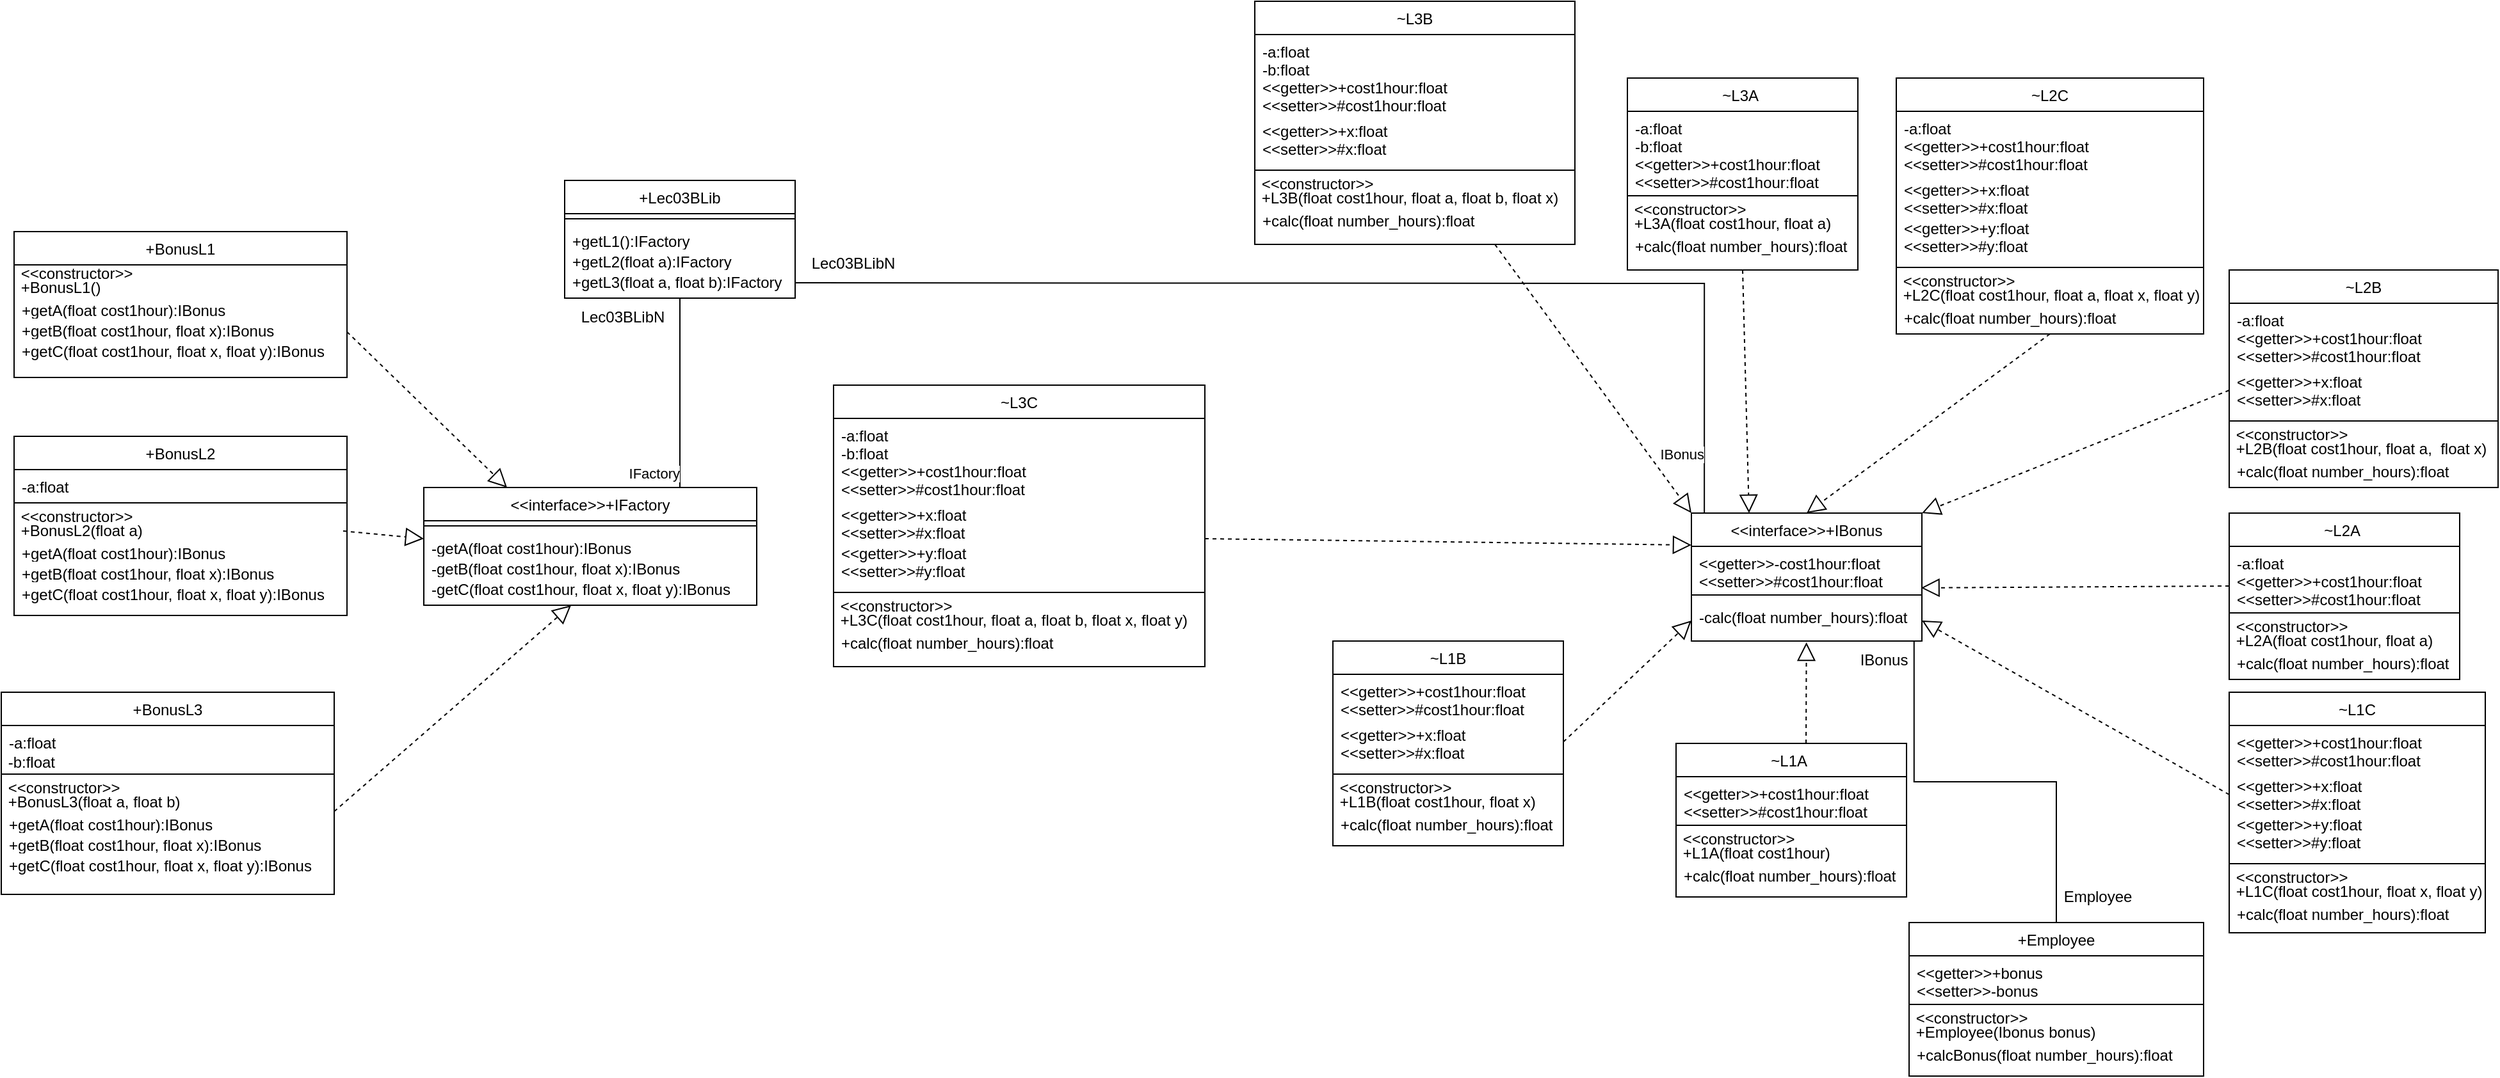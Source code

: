 <mxfile version="20.8.16" type="device"><diagram id="C5RBs43oDa-KdzZeNtuy" name="Page-1"><mxGraphModel dx="2421" dy="2127" grid="1" gridSize="10" guides="1" tooltips="1" connect="1" arrows="1" fold="1" page="1" pageScale="1" pageWidth="827" pageHeight="1169" math="0" shadow="0"><root><mxCell id="WIyWlLk6GJQsqaUBKTNV-0"/><mxCell id="WIyWlLk6GJQsqaUBKTNV-1" parent="WIyWlLk6GJQsqaUBKTNV-0"/><mxCell id="o6YY8NsOVtkTYP_sBomR-0" value="&lt;&lt;interface&gt;&gt;+IFactory" style="swimlane;fontStyle=0;align=center;verticalAlign=top;childLayout=stackLayout;horizontal=1;startSize=26;horizontalStack=0;resizeParent=1;resizeLast=0;collapsible=1;marginBottom=0;rounded=0;shadow=0;strokeWidth=1;" parent="WIyWlLk6GJQsqaUBKTNV-1" vertex="1"><mxGeometry x="-440" y="-160" width="260" height="92" as="geometry"><mxRectangle x="550" y="140" width="160" height="26" as="alternateBounds"/></mxGeometry></mxCell><mxCell id="o6YY8NsOVtkTYP_sBomR-6" value="" style="line;html=1;strokeWidth=1;align=left;verticalAlign=middle;spacingTop=-1;spacingLeft=3;spacingRight=3;rotatable=0;labelPosition=right;points=[];portConstraint=eastwest;" parent="o6YY8NsOVtkTYP_sBomR-0" vertex="1"><mxGeometry y="26" width="260" height="8" as="geometry"/></mxCell><mxCell id="kGDrKuuBqIWtd7E01AdP-13" value="" style="endArrow=block;dashed=1;endFill=0;endSize=12;html=1;rounded=0;entryX=0;entryY=0.375;entryDx=0;entryDy=0;entryPerimeter=0;" parent="o6YY8NsOVtkTYP_sBomR-0" target="o6YY8NsOVtkTYP_sBomR-7" edge="1"><mxGeometry width="160" relative="1" as="geometry"><mxPoint x="-63" y="34" as="sourcePoint"/><mxPoint x="-10" y="42" as="targetPoint"/></mxGeometry></mxCell><mxCell id="o6YY8NsOVtkTYP_sBomR-7" value="-getA(float cost1hour):IBonus" style="text;align=left;verticalAlign=top;spacingLeft=4;spacingRight=4;overflow=hidden;rotatable=0;points=[[0,0.5],[1,0.5]];portConstraint=eastwest;" parent="o6YY8NsOVtkTYP_sBomR-0" vertex="1"><mxGeometry y="34" width="260" height="16" as="geometry"/></mxCell><mxCell id="o6YY8NsOVtkTYP_sBomR-19" value="-getB(float cost1hour, float x):IBonus" style="text;align=left;verticalAlign=top;spacingLeft=4;spacingRight=4;overflow=hidden;rotatable=0;points=[[0,0.5],[1,0.5]];portConstraint=eastwest;" parent="o6YY8NsOVtkTYP_sBomR-0" vertex="1"><mxGeometry y="50" width="260" height="16" as="geometry"/></mxCell><mxCell id="o6YY8NsOVtkTYP_sBomR-20" value="-getC(float cost1hour, float x, float y):IBonus" style="text;align=left;verticalAlign=top;spacingLeft=4;spacingRight=4;overflow=hidden;rotatable=0;points=[[0,0.5],[1,0.5]];portConstraint=eastwest;" parent="o6YY8NsOVtkTYP_sBomR-0" vertex="1"><mxGeometry y="66" width="260" height="26" as="geometry"/></mxCell><mxCell id="o6YY8NsOVtkTYP_sBomR-10" value="&lt;&lt;interface&gt;&gt;+IBonus" style="swimlane;fontStyle=0;align=center;verticalAlign=top;childLayout=stackLayout;horizontal=1;startSize=26;horizontalStack=0;resizeParent=1;resizeLast=0;collapsible=1;marginBottom=0;rounded=0;shadow=0;strokeWidth=1;" parent="WIyWlLk6GJQsqaUBKTNV-1" vertex="1"><mxGeometry x="550" y="-140" width="180" height="100" as="geometry"><mxRectangle x="550" y="140" width="160" height="26" as="alternateBounds"/></mxGeometry></mxCell><mxCell id="o6YY8NsOVtkTYP_sBomR-11" value="&lt;&lt;getter&gt;&gt;-cost1hour:float&#10;&lt;&lt;setter&gt;&gt;#cost1hour:float" style="text;align=left;verticalAlign=top;spacingLeft=4;spacingRight=4;overflow=hidden;rotatable=0;points=[[0,0.5],[1,0.5]];portConstraint=eastwest;" parent="o6YY8NsOVtkTYP_sBomR-10" vertex="1"><mxGeometry y="26" width="180" height="34" as="geometry"/></mxCell><mxCell id="o6YY8NsOVtkTYP_sBomR-16" value="" style="line;html=1;strokeWidth=1;align=left;verticalAlign=middle;spacingTop=-1;spacingLeft=3;spacingRight=3;rotatable=0;labelPosition=right;points=[];portConstraint=eastwest;" parent="o6YY8NsOVtkTYP_sBomR-10" vertex="1"><mxGeometry y="60" width="180" height="8" as="geometry"/></mxCell><mxCell id="o6YY8NsOVtkTYP_sBomR-18" value="-calc(float number_hours):float" style="text;align=left;verticalAlign=top;spacingLeft=4;spacingRight=4;overflow=hidden;rotatable=0;points=[[0,0.5],[1,0.5]];portConstraint=eastwest;" parent="o6YY8NsOVtkTYP_sBomR-10" vertex="1"><mxGeometry y="68" width="180" height="32" as="geometry"/></mxCell><mxCell id="o6YY8NsOVtkTYP_sBomR-21" value="+Lec03BLib" style="swimlane;fontStyle=0;align=center;verticalAlign=top;childLayout=stackLayout;horizontal=1;startSize=26;horizontalStack=0;resizeParent=1;resizeLast=0;collapsible=1;marginBottom=0;rounded=0;shadow=0;strokeWidth=1;" parent="WIyWlLk6GJQsqaUBKTNV-1" vertex="1"><mxGeometry x="-330" y="-400" width="180" height="92" as="geometry"><mxRectangle x="-330" y="-400" width="160" height="26" as="alternateBounds"/></mxGeometry></mxCell><mxCell id="o6YY8NsOVtkTYP_sBomR-25" value="" style="line;html=1;strokeWidth=1;align=left;verticalAlign=middle;spacingTop=-1;spacingLeft=3;spacingRight=3;rotatable=0;labelPosition=right;points=[];portConstraint=eastwest;" parent="o6YY8NsOVtkTYP_sBomR-21" vertex="1"><mxGeometry y="26" width="180" height="8" as="geometry"/></mxCell><mxCell id="o6YY8NsOVtkTYP_sBomR-31" value="+getL1():IFactory" style="text;align=left;verticalAlign=top;spacingLeft=4;spacingRight=4;overflow=hidden;rotatable=0;points=[[0,0.5],[1,0.5]];portConstraint=eastwest;" parent="o6YY8NsOVtkTYP_sBomR-21" vertex="1"><mxGeometry y="34" width="180" height="16" as="geometry"/></mxCell><mxCell id="o6YY8NsOVtkTYP_sBomR-32" value="+getL2(float a):IFactory" style="text;align=left;verticalAlign=top;spacingLeft=4;spacingRight=4;overflow=hidden;rotatable=0;points=[[0,0.5],[1,0.5]];portConstraint=eastwest;" parent="o6YY8NsOVtkTYP_sBomR-21" vertex="1"><mxGeometry y="50" width="180" height="16" as="geometry"/></mxCell><mxCell id="o6YY8NsOVtkTYP_sBomR-33" value="+getL3(float a, float b):IFactory" style="text;align=left;verticalAlign=top;spacingLeft=4;spacingRight=4;overflow=hidden;rotatable=0;points=[[0,0.5],[1,0.5]];portConstraint=eastwest;" parent="o6YY8NsOVtkTYP_sBomR-21" vertex="1"><mxGeometry y="66" width="180" height="26" as="geometry"/></mxCell><mxCell id="o6YY8NsOVtkTYP_sBomR-34" value="+BonusL2" style="swimlane;fontStyle=0;align=center;verticalAlign=top;childLayout=stackLayout;horizontal=1;startSize=26;horizontalStack=0;resizeParent=1;resizeLast=0;collapsible=1;marginBottom=0;rounded=0;shadow=0;strokeWidth=1;" parent="WIyWlLk6GJQsqaUBKTNV-1" vertex="1"><mxGeometry x="-760" y="-200" width="260" height="140" as="geometry"><mxRectangle x="550" y="140" width="160" height="26" as="alternateBounds"/></mxGeometry></mxCell><mxCell id="o6YY8NsOVtkTYP_sBomR-35" value="-a:float" style="text;align=left;verticalAlign=top;spacingLeft=4;spacingRight=4;overflow=hidden;rotatable=0;points=[[0,0.5],[1,0.5]];portConstraint=eastwest;" parent="o6YY8NsOVtkTYP_sBomR-34" vertex="1"><mxGeometry y="26" width="260" height="22" as="geometry"/></mxCell><mxCell id="o6YY8NsOVtkTYP_sBomR-40" value="" style="line;html=1;strokeWidth=1;align=left;verticalAlign=middle;spacingTop=-1;spacingLeft=3;spacingRight=3;rotatable=0;labelPosition=right;points=[];portConstraint=eastwest;" parent="o6YY8NsOVtkTYP_sBomR-34" vertex="1"><mxGeometry y="48" width="260" height="8" as="geometry"/></mxCell><mxCell id="o6YY8NsOVtkTYP_sBomR-44" value="&lt;font style=&quot;font-size: 12px;&quot;&gt;&amp;nbsp;&amp;lt;&amp;lt;constructor&amp;gt;&amp;gt;&lt;/font&gt;" style="text;html=1;strokeColor=none;fillColor=none;align=left;verticalAlign=middle;whiteSpace=wrap;rounded=0;fontSize=14;" parent="o6YY8NsOVtkTYP_sBomR-34" vertex="1"><mxGeometry y="56" width="260" height="12" as="geometry"/></mxCell><mxCell id="o6YY8NsOVtkTYP_sBomR-45" value="&lt;font style=&quot;font-size: 12px;&quot;&gt;&amp;nbsp;+BonusL2(float a)&lt;/font&gt;" style="text;html=1;strokeColor=none;fillColor=none;align=left;verticalAlign=middle;whiteSpace=wrap;rounded=0;fontSize=14;" parent="o6YY8NsOVtkTYP_sBomR-34" vertex="1"><mxGeometry y="68" width="260" height="10" as="geometry"/></mxCell><mxCell id="o6YY8NsOVtkTYP_sBomR-47" value="+getA(float cost1hour):IBonus" style="text;align=left;verticalAlign=top;spacingLeft=4;spacingRight=4;overflow=hidden;rotatable=0;points=[[0,0.5],[1,0.5]];portConstraint=eastwest;" parent="o6YY8NsOVtkTYP_sBomR-34" vertex="1"><mxGeometry y="78" width="260" height="16" as="geometry"/></mxCell><mxCell id="o6YY8NsOVtkTYP_sBomR-48" value="+getB(float cost1hour, float x):IBonus" style="text;align=left;verticalAlign=top;spacingLeft=4;spacingRight=4;overflow=hidden;rotatable=0;points=[[0,0.5],[1,0.5]];portConstraint=eastwest;" parent="o6YY8NsOVtkTYP_sBomR-34" vertex="1"><mxGeometry y="94" width="260" height="16" as="geometry"/></mxCell><mxCell id="o6YY8NsOVtkTYP_sBomR-49" value="+getC(float cost1hour, float x, float y):IBonus" style="text;align=left;verticalAlign=top;spacingLeft=4;spacingRight=4;overflow=hidden;rotatable=0;points=[[0,0.5],[1,0.5]];portConstraint=eastwest;" parent="o6YY8NsOVtkTYP_sBomR-34" vertex="1"><mxGeometry y="110" width="260" height="26" as="geometry"/></mxCell><mxCell id="o6YY8NsOVtkTYP_sBomR-50" value="+BonusL1" style="swimlane;fontStyle=0;align=center;verticalAlign=top;childLayout=stackLayout;horizontal=1;startSize=26;horizontalStack=0;resizeParent=1;resizeLast=0;collapsible=1;marginBottom=0;rounded=0;shadow=0;strokeWidth=1;" parent="WIyWlLk6GJQsqaUBKTNV-1" vertex="1"><mxGeometry x="-760" y="-360" width="260" height="114" as="geometry"><mxRectangle x="550" y="140" width="160" height="26" as="alternateBounds"/></mxGeometry></mxCell><mxCell id="o6YY8NsOVtkTYP_sBomR-52" value="&lt;font style=&quot;font-size: 12px;&quot;&gt;&amp;nbsp;&amp;lt;&amp;lt;constructor&amp;gt;&amp;gt;&lt;/font&gt;" style="text;html=1;strokeColor=none;fillColor=none;align=left;verticalAlign=middle;whiteSpace=wrap;rounded=0;fontSize=14;" parent="o6YY8NsOVtkTYP_sBomR-50" vertex="1"><mxGeometry y="26" width="260" height="12" as="geometry"/></mxCell><mxCell id="o6YY8NsOVtkTYP_sBomR-53" value="&lt;font style=&quot;font-size: 12px;&quot;&gt;&amp;nbsp;+BonusL1()&lt;/font&gt;" style="text;html=1;strokeColor=none;fillColor=none;align=left;verticalAlign=middle;whiteSpace=wrap;rounded=0;fontSize=14;" parent="o6YY8NsOVtkTYP_sBomR-50" vertex="1"><mxGeometry y="38" width="260" height="10" as="geometry"/></mxCell><mxCell id="o6YY8NsOVtkTYP_sBomR-55" value="+getA(float cost1hour):IBonus" style="text;align=left;verticalAlign=top;spacingLeft=4;spacingRight=4;overflow=hidden;rotatable=0;points=[[0,0.5],[1,0.5]];portConstraint=eastwest;" parent="o6YY8NsOVtkTYP_sBomR-50" vertex="1"><mxGeometry y="48" width="260" height="16" as="geometry"/></mxCell><mxCell id="o6YY8NsOVtkTYP_sBomR-56" value="+getB(float cost1hour, float x):IBonus" style="text;align=left;verticalAlign=top;spacingLeft=4;spacingRight=4;overflow=hidden;rotatable=0;points=[[0,0.5],[1,0.5]];portConstraint=eastwest;" parent="o6YY8NsOVtkTYP_sBomR-50" vertex="1"><mxGeometry y="64" width="260" height="16" as="geometry"/></mxCell><mxCell id="o6YY8NsOVtkTYP_sBomR-57" value="+getC(float cost1hour, float x, float y):IBonus" style="text;align=left;verticalAlign=top;spacingLeft=4;spacingRight=4;overflow=hidden;rotatable=0;points=[[0,0.5],[1,0.5]];portConstraint=eastwest;" parent="o6YY8NsOVtkTYP_sBomR-50" vertex="1"><mxGeometry y="80" width="260" height="26" as="geometry"/></mxCell><mxCell id="o6YY8NsOVtkTYP_sBomR-58" value="+BonusL3" style="swimlane;fontStyle=0;align=center;verticalAlign=top;childLayout=stackLayout;horizontal=1;startSize=26;horizontalStack=0;resizeParent=1;resizeLast=0;collapsible=1;marginBottom=0;rounded=0;shadow=0;strokeWidth=1;" parent="WIyWlLk6GJQsqaUBKTNV-1" vertex="1"><mxGeometry x="-770" width="260" height="158" as="geometry"><mxRectangle x="550" y="140" width="160" height="26" as="alternateBounds"/></mxGeometry></mxCell><mxCell id="o6YY8NsOVtkTYP_sBomR-59" value="-a:float" style="text;align=left;verticalAlign=top;spacingLeft=4;spacingRight=4;overflow=hidden;rotatable=0;points=[[0,0.5],[1,0.5]];portConstraint=eastwest;" parent="o6YY8NsOVtkTYP_sBomR-58" vertex="1"><mxGeometry y="26" width="260" height="22" as="geometry"/></mxCell><mxCell id="o6YY8NsOVtkTYP_sBomR-67" value="&lt;div style=&quot;text-align: justify;&quot;&gt;&lt;span style=&quot;font-size: 12px; background-color: initial;&quot;&gt;&amp;nbsp;-b:float&lt;/span&gt;&lt;/div&gt;" style="text;html=1;strokeColor=none;fillColor=none;align=left;verticalAlign=middle;whiteSpace=wrap;rounded=0;fontSize=14;" parent="o6YY8NsOVtkTYP_sBomR-58" vertex="1"><mxGeometry y="48" width="260" height="12" as="geometry"/></mxCell><mxCell id="o6YY8NsOVtkTYP_sBomR-62" value="" style="line;html=1;strokeWidth=1;align=left;verticalAlign=middle;spacingTop=-1;spacingLeft=3;spacingRight=3;rotatable=0;labelPosition=right;points=[];portConstraint=eastwest;" parent="o6YY8NsOVtkTYP_sBomR-58" vertex="1"><mxGeometry y="60" width="260" height="8" as="geometry"/></mxCell><mxCell id="o6YY8NsOVtkTYP_sBomR-60" value="&lt;font style=&quot;font-size: 12px;&quot;&gt;&amp;nbsp;&amp;lt;&amp;lt;constructor&amp;gt;&amp;gt;&lt;/font&gt;" style="text;html=1;strokeColor=none;fillColor=none;align=left;verticalAlign=middle;whiteSpace=wrap;rounded=0;fontSize=14;" parent="o6YY8NsOVtkTYP_sBomR-58" vertex="1"><mxGeometry y="68" width="260" height="12" as="geometry"/></mxCell><mxCell id="o6YY8NsOVtkTYP_sBomR-61" value="&lt;font style=&quot;font-size: 12px;&quot;&gt;&amp;nbsp;+BonusL3(float a, float b)&lt;/font&gt;" style="text;html=1;strokeColor=none;fillColor=none;align=left;verticalAlign=middle;whiteSpace=wrap;rounded=0;fontSize=14;" parent="o6YY8NsOVtkTYP_sBomR-58" vertex="1"><mxGeometry y="80" width="260" height="10" as="geometry"/></mxCell><mxCell id="o6YY8NsOVtkTYP_sBomR-63" value="+getA(float cost1hour):IBonus" style="text;align=left;verticalAlign=top;spacingLeft=4;spacingRight=4;overflow=hidden;rotatable=0;points=[[0,0.5],[1,0.5]];portConstraint=eastwest;" parent="o6YY8NsOVtkTYP_sBomR-58" vertex="1"><mxGeometry y="90" width="260" height="16" as="geometry"/></mxCell><mxCell id="o6YY8NsOVtkTYP_sBomR-64" value="+getB(float cost1hour, float x):IBonus" style="text;align=left;verticalAlign=top;spacingLeft=4;spacingRight=4;overflow=hidden;rotatable=0;points=[[0,0.5],[1,0.5]];portConstraint=eastwest;" parent="o6YY8NsOVtkTYP_sBomR-58" vertex="1"><mxGeometry y="106" width="260" height="16" as="geometry"/></mxCell><mxCell id="o6YY8NsOVtkTYP_sBomR-65" value="+getC(float cost1hour, float x, float y):IBonus" style="text;align=left;verticalAlign=top;spacingLeft=4;spacingRight=4;overflow=hidden;rotatable=0;points=[[0,0.5],[1,0.5]];portConstraint=eastwest;" parent="o6YY8NsOVtkTYP_sBomR-58" vertex="1"><mxGeometry y="122" width="260" height="26" as="geometry"/></mxCell><mxCell id="o6YY8NsOVtkTYP_sBomR-69" value="~L1A " style="swimlane;fontStyle=0;align=center;verticalAlign=top;childLayout=stackLayout;horizontal=1;startSize=26;horizontalStack=0;resizeParent=1;resizeLast=0;collapsible=1;marginBottom=0;rounded=0;shadow=0;strokeWidth=1;" parent="WIyWlLk6GJQsqaUBKTNV-1" vertex="1"><mxGeometry x="538" y="40" width="180" height="120" as="geometry"><mxRectangle x="550" y="140" width="160" height="26" as="alternateBounds"/></mxGeometry></mxCell><mxCell id="o6YY8NsOVtkTYP_sBomR-78" value="&lt;&lt;getter&gt;&gt;+cost1hour:float&#10;&lt;&lt;setter&gt;&gt;#cost1hour:float" style="text;align=left;verticalAlign=top;spacingLeft=4;spacingRight=4;overflow=hidden;rotatable=0;points=[[0,0.5],[1,0.5]];portConstraint=eastwest;" parent="o6YY8NsOVtkTYP_sBomR-69" vertex="1"><mxGeometry y="26" width="180" height="34" as="geometry"/></mxCell><mxCell id="o6YY8NsOVtkTYP_sBomR-74" value="" style="line;html=1;strokeWidth=1;align=left;verticalAlign=middle;spacingTop=-1;spacingLeft=3;spacingRight=3;rotatable=0;labelPosition=right;points=[];portConstraint=eastwest;" parent="o6YY8NsOVtkTYP_sBomR-69" vertex="1"><mxGeometry y="60" width="180" height="8" as="geometry"/></mxCell><mxCell id="o6YY8NsOVtkTYP_sBomR-72" value="&lt;font style=&quot;font-size: 12px;&quot;&gt;&amp;nbsp;&amp;lt;&amp;lt;constructor&amp;gt;&amp;gt;&lt;/font&gt;" style="text;html=1;strokeColor=none;fillColor=none;align=left;verticalAlign=middle;whiteSpace=wrap;rounded=0;fontSize=14;" parent="o6YY8NsOVtkTYP_sBomR-69" vertex="1"><mxGeometry y="68" width="180" height="12" as="geometry"/></mxCell><mxCell id="o6YY8NsOVtkTYP_sBomR-73" value="&lt;font style=&quot;font-size: 12px;&quot;&gt;&amp;nbsp;+L1A(float cost1hour)&lt;/font&gt;" style="text;html=1;strokeColor=none;fillColor=none;align=left;verticalAlign=middle;whiteSpace=wrap;rounded=0;fontSize=14;" parent="o6YY8NsOVtkTYP_sBomR-69" vertex="1"><mxGeometry y="80" width="180" height="10" as="geometry"/></mxCell><mxCell id="o6YY8NsOVtkTYP_sBomR-79" value="+calc(float number_hours):float" style="text;align=left;verticalAlign=top;spacingLeft=4;spacingRight=4;overflow=hidden;rotatable=0;points=[[0,0.5],[1,0.5]];portConstraint=eastwest;" parent="o6YY8NsOVtkTYP_sBomR-69" vertex="1"><mxGeometry y="90" width="180" height="18" as="geometry"/></mxCell><mxCell id="o6YY8NsOVtkTYP_sBomR-80" value="~L1B" style="swimlane;fontStyle=0;align=center;verticalAlign=top;childLayout=stackLayout;horizontal=1;startSize=26;horizontalStack=0;resizeParent=1;resizeLast=0;collapsible=1;marginBottom=0;rounded=0;shadow=0;strokeWidth=1;" parent="WIyWlLk6GJQsqaUBKTNV-1" vertex="1"><mxGeometry x="270" y="-40" width="180" height="160" as="geometry"><mxRectangle x="550" y="140" width="160" height="26" as="alternateBounds"/></mxGeometry></mxCell><mxCell id="o6YY8NsOVtkTYP_sBomR-81" value="&lt;&lt;getter&gt;&gt;+cost1hour:float&#10;&lt;&lt;setter&gt;&gt;#cost1hour:float" style="text;align=left;verticalAlign=top;spacingLeft=4;spacingRight=4;overflow=hidden;rotatable=0;points=[[0,0.5],[1,0.5]];portConstraint=eastwest;" parent="o6YY8NsOVtkTYP_sBomR-80" vertex="1"><mxGeometry y="26" width="180" height="34" as="geometry"/></mxCell><mxCell id="o6YY8NsOVtkTYP_sBomR-86" value="&lt;&lt;getter&gt;&gt;+x:float&#10;&lt;&lt;setter&gt;&gt;#x:float" style="text;align=left;verticalAlign=top;spacingLeft=4;spacingRight=4;overflow=hidden;rotatable=0;points=[[0,0.5],[1,0.5]];portConstraint=eastwest;" parent="o6YY8NsOVtkTYP_sBomR-80" vertex="1"><mxGeometry y="60" width="180" height="40" as="geometry"/></mxCell><mxCell id="o6YY8NsOVtkTYP_sBomR-84" value="" style="line;html=1;strokeWidth=1;align=left;verticalAlign=middle;spacingTop=-1;spacingLeft=3;spacingRight=3;rotatable=0;labelPosition=right;points=[];portConstraint=eastwest;" parent="o6YY8NsOVtkTYP_sBomR-80" vertex="1"><mxGeometry y="100" width="180" height="8" as="geometry"/></mxCell><mxCell id="o6YY8NsOVtkTYP_sBomR-82" value="&lt;font style=&quot;font-size: 12px;&quot;&gt;&amp;nbsp;&amp;lt;&amp;lt;constructor&amp;gt;&amp;gt;&lt;/font&gt;" style="text;html=1;strokeColor=none;fillColor=none;align=left;verticalAlign=middle;whiteSpace=wrap;rounded=0;fontSize=14;" parent="o6YY8NsOVtkTYP_sBomR-80" vertex="1"><mxGeometry y="108" width="180" height="12" as="geometry"/></mxCell><mxCell id="o6YY8NsOVtkTYP_sBomR-83" value="&lt;font style=&quot;font-size: 12px;&quot;&gt;&amp;nbsp;+L1B(float cost1hour, float x)&lt;/font&gt;" style="text;html=1;strokeColor=none;fillColor=none;align=left;verticalAlign=middle;whiteSpace=wrap;rounded=0;fontSize=14;" parent="o6YY8NsOVtkTYP_sBomR-80" vertex="1"><mxGeometry y="120" width="180" height="10" as="geometry"/></mxCell><mxCell id="o6YY8NsOVtkTYP_sBomR-85" value="+calc(float number_hours):float" style="text;align=left;verticalAlign=top;spacingLeft=4;spacingRight=4;overflow=hidden;rotatable=0;points=[[0,0.5],[1,0.5]];portConstraint=eastwest;" parent="o6YY8NsOVtkTYP_sBomR-80" vertex="1"><mxGeometry y="130" width="180" height="18" as="geometry"/></mxCell><mxCell id="o6YY8NsOVtkTYP_sBomR-87" value="~L1C" style="swimlane;fontStyle=0;align=center;verticalAlign=top;childLayout=stackLayout;horizontal=1;startSize=26;horizontalStack=0;resizeParent=1;resizeLast=0;collapsible=1;marginBottom=0;rounded=0;shadow=0;strokeWidth=1;" parent="WIyWlLk6GJQsqaUBKTNV-1" vertex="1"><mxGeometry x="970" width="200" height="188" as="geometry"><mxRectangle x="550" y="140" width="160" height="26" as="alternateBounds"/></mxGeometry></mxCell><mxCell id="o6YY8NsOVtkTYP_sBomR-88" value="&lt;&lt;getter&gt;&gt;+cost1hour:float&#10;&lt;&lt;setter&gt;&gt;#cost1hour:float" style="text;align=left;verticalAlign=top;spacingLeft=4;spacingRight=4;overflow=hidden;rotatable=0;points=[[0,0.5],[1,0.5]];portConstraint=eastwest;" parent="o6YY8NsOVtkTYP_sBomR-87" vertex="1"><mxGeometry y="26" width="200" height="34" as="geometry"/></mxCell><mxCell id="o6YY8NsOVtkTYP_sBomR-89" value="&lt;&lt;getter&gt;&gt;+x:float&#10;&lt;&lt;setter&gt;&gt;#x:float" style="text;align=left;verticalAlign=top;spacingLeft=4;spacingRight=4;overflow=hidden;rotatable=0;points=[[0,0.5],[1,0.5]];portConstraint=eastwest;" parent="o6YY8NsOVtkTYP_sBomR-87" vertex="1"><mxGeometry y="60" width="200" height="30" as="geometry"/></mxCell><mxCell id="o6YY8NsOVtkTYP_sBomR-94" value="&lt;&lt;getter&gt;&gt;+y:float&#10;&lt;&lt;setter&gt;&gt;#y:float" style="text;align=left;verticalAlign=top;spacingLeft=4;spacingRight=4;overflow=hidden;rotatable=0;points=[[0,0.5],[1,0.5]];portConstraint=eastwest;" parent="o6YY8NsOVtkTYP_sBomR-87" vertex="1"><mxGeometry y="90" width="200" height="40" as="geometry"/></mxCell><mxCell id="o6YY8NsOVtkTYP_sBomR-92" value="" style="line;html=1;strokeWidth=1;align=left;verticalAlign=middle;spacingTop=-1;spacingLeft=3;spacingRight=3;rotatable=0;labelPosition=right;points=[];portConstraint=eastwest;" parent="o6YY8NsOVtkTYP_sBomR-87" vertex="1"><mxGeometry y="130" width="200" height="8" as="geometry"/></mxCell><mxCell id="o6YY8NsOVtkTYP_sBomR-90" value="&lt;font style=&quot;font-size: 12px;&quot;&gt;&amp;nbsp;&amp;lt;&amp;lt;constructor&amp;gt;&amp;gt;&lt;/font&gt;" style="text;html=1;strokeColor=none;fillColor=none;align=left;verticalAlign=middle;whiteSpace=wrap;rounded=0;fontSize=14;" parent="o6YY8NsOVtkTYP_sBomR-87" vertex="1"><mxGeometry y="138" width="200" height="12" as="geometry"/></mxCell><mxCell id="o6YY8NsOVtkTYP_sBomR-91" value="&lt;font style=&quot;font-size: 12px;&quot;&gt;&amp;nbsp;+L1C(float cost1hour, float x, float y)&lt;/font&gt;" style="text;html=1;strokeColor=none;fillColor=none;align=left;verticalAlign=middle;whiteSpace=wrap;rounded=0;fontSize=14;" parent="o6YY8NsOVtkTYP_sBomR-87" vertex="1"><mxGeometry y="150" width="200" height="10" as="geometry"/></mxCell><mxCell id="o6YY8NsOVtkTYP_sBomR-93" value="+calc(float number_hours):float" style="text;align=left;verticalAlign=top;spacingLeft=4;spacingRight=4;overflow=hidden;rotatable=0;points=[[0,0.5],[1,0.5]];portConstraint=eastwest;" parent="o6YY8NsOVtkTYP_sBomR-87" vertex="1"><mxGeometry y="160" width="200" height="18" as="geometry"/></mxCell><mxCell id="ulmMXYebrO_1BqzTn7Qr-0" value="~L2A " style="swimlane;fontStyle=0;align=center;verticalAlign=top;childLayout=stackLayout;horizontal=1;startSize=26;horizontalStack=0;resizeParent=1;resizeLast=0;collapsible=1;marginBottom=0;rounded=0;shadow=0;strokeWidth=1;" parent="WIyWlLk6GJQsqaUBKTNV-1" vertex="1"><mxGeometry x="970" y="-140" width="180" height="130" as="geometry"><mxRectangle x="550" y="140" width="160" height="26" as="alternateBounds"/></mxGeometry></mxCell><mxCell id="ulmMXYebrO_1BqzTn7Qr-6" value="-a:float" style="text;align=left;verticalAlign=top;spacingLeft=4;spacingRight=4;overflow=hidden;rotatable=0;points=[[0,0.5],[1,0.5]];portConstraint=eastwest;" parent="ulmMXYebrO_1BqzTn7Qr-0" vertex="1"><mxGeometry y="26" width="180" height="14" as="geometry"/></mxCell><mxCell id="ulmMXYebrO_1BqzTn7Qr-1" value="&lt;&lt;getter&gt;&gt;+cost1hour:float&#10;&lt;&lt;setter&gt;&gt;#cost1hour:float" style="text;align=left;verticalAlign=top;spacingLeft=4;spacingRight=4;overflow=hidden;rotatable=0;points=[[0,0.5],[1,0.5]];portConstraint=eastwest;" parent="ulmMXYebrO_1BqzTn7Qr-0" vertex="1"><mxGeometry y="40" width="180" height="34" as="geometry"/></mxCell><mxCell id="ulmMXYebrO_1BqzTn7Qr-4" value="" style="line;html=1;strokeWidth=1;align=left;verticalAlign=middle;spacingTop=-1;spacingLeft=3;spacingRight=3;rotatable=0;labelPosition=right;points=[];portConstraint=eastwest;" parent="ulmMXYebrO_1BqzTn7Qr-0" vertex="1"><mxGeometry y="74" width="180" height="8" as="geometry"/></mxCell><mxCell id="ulmMXYebrO_1BqzTn7Qr-2" value="&lt;font style=&quot;font-size: 12px;&quot;&gt;&amp;nbsp;&amp;lt;&amp;lt;constructor&amp;gt;&amp;gt;&lt;/font&gt;" style="text;html=1;strokeColor=none;fillColor=none;align=left;verticalAlign=middle;whiteSpace=wrap;rounded=0;fontSize=14;" parent="ulmMXYebrO_1BqzTn7Qr-0" vertex="1"><mxGeometry y="82" width="180" height="12" as="geometry"/></mxCell><mxCell id="ulmMXYebrO_1BqzTn7Qr-3" value="&lt;font style=&quot;font-size: 12px;&quot;&gt;&amp;nbsp;+L2A(float cost1hour, float a)&lt;/font&gt;" style="text;html=1;strokeColor=none;fillColor=none;align=left;verticalAlign=middle;whiteSpace=wrap;rounded=0;fontSize=14;" parent="ulmMXYebrO_1BqzTn7Qr-0" vertex="1"><mxGeometry y="94" width="180" height="10" as="geometry"/></mxCell><mxCell id="ulmMXYebrO_1BqzTn7Qr-5" value="+calc(float number_hours):float" style="text;align=left;verticalAlign=top;spacingLeft=4;spacingRight=4;overflow=hidden;rotatable=0;points=[[0,0.5],[1,0.5]];portConstraint=eastwest;" parent="ulmMXYebrO_1BqzTn7Qr-0" vertex="1"><mxGeometry y="104" width="180" height="18" as="geometry"/></mxCell><mxCell id="ulmMXYebrO_1BqzTn7Qr-15" value="~L2B" style="swimlane;fontStyle=0;align=center;verticalAlign=top;childLayout=stackLayout;horizontal=1;startSize=26;horizontalStack=0;resizeParent=1;resizeLast=0;collapsible=1;marginBottom=0;rounded=0;shadow=0;strokeWidth=1;" parent="WIyWlLk6GJQsqaUBKTNV-1" vertex="1"><mxGeometry x="970" y="-330" width="210" height="170" as="geometry"><mxRectangle x="550" y="140" width="160" height="26" as="alternateBounds"/></mxGeometry></mxCell><mxCell id="ulmMXYebrO_1BqzTn7Qr-22" value="-a:float" style="text;align=left;verticalAlign=top;spacingLeft=4;spacingRight=4;overflow=hidden;rotatable=0;points=[[0,0.5],[1,0.5]];portConstraint=eastwest;" parent="ulmMXYebrO_1BqzTn7Qr-15" vertex="1"><mxGeometry y="26" width="210" height="14" as="geometry"/></mxCell><mxCell id="ulmMXYebrO_1BqzTn7Qr-16" value="&lt;&lt;getter&gt;&gt;+cost1hour:float&#10;&lt;&lt;setter&gt;&gt;#cost1hour:float" style="text;align=left;verticalAlign=top;spacingLeft=4;spacingRight=4;overflow=hidden;rotatable=0;points=[[0,0.5],[1,0.5]];portConstraint=eastwest;" parent="ulmMXYebrO_1BqzTn7Qr-15" vertex="1"><mxGeometry y="40" width="210" height="34" as="geometry"/></mxCell><mxCell id="ulmMXYebrO_1BqzTn7Qr-17" value="&lt;&lt;getter&gt;&gt;+x:float&#10;&lt;&lt;setter&gt;&gt;#x:float" style="text;align=left;verticalAlign=top;spacingLeft=4;spacingRight=4;overflow=hidden;rotatable=0;points=[[0,0.5],[1,0.5]];portConstraint=eastwest;" parent="ulmMXYebrO_1BqzTn7Qr-15" vertex="1"><mxGeometry y="74" width="210" height="40" as="geometry"/></mxCell><mxCell id="ulmMXYebrO_1BqzTn7Qr-20" value="" style="line;html=1;strokeWidth=1;align=left;verticalAlign=middle;spacingTop=-1;spacingLeft=3;spacingRight=3;rotatable=0;labelPosition=right;points=[];portConstraint=eastwest;" parent="ulmMXYebrO_1BqzTn7Qr-15" vertex="1"><mxGeometry y="114" width="210" height="8" as="geometry"/></mxCell><mxCell id="ulmMXYebrO_1BqzTn7Qr-18" value="&lt;font style=&quot;font-size: 12px;&quot;&gt;&amp;nbsp;&amp;lt;&amp;lt;constructor&amp;gt;&amp;gt;&lt;/font&gt;" style="text;html=1;strokeColor=none;fillColor=none;align=left;verticalAlign=middle;whiteSpace=wrap;rounded=0;fontSize=14;" parent="ulmMXYebrO_1BqzTn7Qr-15" vertex="1"><mxGeometry y="122" width="210" height="12" as="geometry"/></mxCell><mxCell id="ulmMXYebrO_1BqzTn7Qr-19" value="&lt;font style=&quot;font-size: 12px;&quot;&gt;&amp;nbsp;+L2B(float cost1hour, float a,&amp;nbsp; float x)&lt;/font&gt;" style="text;html=1;strokeColor=none;fillColor=none;align=left;verticalAlign=middle;whiteSpace=wrap;rounded=0;fontSize=14;" parent="ulmMXYebrO_1BqzTn7Qr-15" vertex="1"><mxGeometry y="134" width="210" height="10" as="geometry"/></mxCell><mxCell id="ulmMXYebrO_1BqzTn7Qr-21" value="+calc(float number_hours):float" style="text;align=left;verticalAlign=top;spacingLeft=4;spacingRight=4;overflow=hidden;rotatable=0;points=[[0,0.5],[1,0.5]];portConstraint=eastwest;" parent="ulmMXYebrO_1BqzTn7Qr-15" vertex="1"><mxGeometry y="144" width="210" height="18" as="geometry"/></mxCell><mxCell id="ulmMXYebrO_1BqzTn7Qr-23" value="~L2C" style="swimlane;fontStyle=0;align=center;verticalAlign=top;childLayout=stackLayout;horizontal=1;startSize=26;horizontalStack=0;resizeParent=1;resizeLast=0;collapsible=1;marginBottom=0;rounded=0;shadow=0;strokeWidth=1;" parent="WIyWlLk6GJQsqaUBKTNV-1" vertex="1"><mxGeometry x="710" y="-480" width="240" height="200" as="geometry"><mxRectangle x="550" y="140" width="160" height="26" as="alternateBounds"/></mxGeometry></mxCell><mxCell id="ulmMXYebrO_1BqzTn7Qr-31" value="-a:float" style="text;align=left;verticalAlign=top;spacingLeft=4;spacingRight=4;overflow=hidden;rotatable=0;points=[[0,0.5],[1,0.5]];portConstraint=eastwest;" parent="ulmMXYebrO_1BqzTn7Qr-23" vertex="1"><mxGeometry y="26" width="240" height="14" as="geometry"/></mxCell><mxCell id="ulmMXYebrO_1BqzTn7Qr-24" value="&lt;&lt;getter&gt;&gt;+cost1hour:float&#10;&lt;&lt;setter&gt;&gt;#cost1hour:float" style="text;align=left;verticalAlign=top;spacingLeft=4;spacingRight=4;overflow=hidden;rotatable=0;points=[[0,0.5],[1,0.5]];portConstraint=eastwest;" parent="ulmMXYebrO_1BqzTn7Qr-23" vertex="1"><mxGeometry y="40" width="240" height="34" as="geometry"/></mxCell><mxCell id="ulmMXYebrO_1BqzTn7Qr-25" value="&lt;&lt;getter&gt;&gt;+x:float&#10;&lt;&lt;setter&gt;&gt;#x:float" style="text;align=left;verticalAlign=top;spacingLeft=4;spacingRight=4;overflow=hidden;rotatable=0;points=[[0,0.5],[1,0.5]];portConstraint=eastwest;" parent="ulmMXYebrO_1BqzTn7Qr-23" vertex="1"><mxGeometry y="74" width="240" height="30" as="geometry"/></mxCell><mxCell id="ulmMXYebrO_1BqzTn7Qr-26" value="&lt;&lt;getter&gt;&gt;+y:float&#10;&lt;&lt;setter&gt;&gt;#y:float" style="text;align=left;verticalAlign=top;spacingLeft=4;spacingRight=4;overflow=hidden;rotatable=0;points=[[0,0.5],[1,0.5]];portConstraint=eastwest;" parent="ulmMXYebrO_1BqzTn7Qr-23" vertex="1"><mxGeometry y="104" width="240" height="40" as="geometry"/></mxCell><mxCell id="ulmMXYebrO_1BqzTn7Qr-29" value="" style="line;html=1;strokeWidth=1;align=left;verticalAlign=middle;spacingTop=-1;spacingLeft=3;spacingRight=3;rotatable=0;labelPosition=right;points=[];portConstraint=eastwest;" parent="ulmMXYebrO_1BqzTn7Qr-23" vertex="1"><mxGeometry y="144" width="240" height="8" as="geometry"/></mxCell><mxCell id="ulmMXYebrO_1BqzTn7Qr-27" value="&lt;font style=&quot;font-size: 12px;&quot;&gt;&amp;nbsp;&amp;lt;&amp;lt;constructor&amp;gt;&amp;gt;&lt;/font&gt;" style="text;html=1;strokeColor=none;fillColor=none;align=left;verticalAlign=middle;whiteSpace=wrap;rounded=0;fontSize=14;" parent="ulmMXYebrO_1BqzTn7Qr-23" vertex="1"><mxGeometry y="152" width="240" height="12" as="geometry"/></mxCell><mxCell id="ulmMXYebrO_1BqzTn7Qr-28" value="&lt;font style=&quot;font-size: 12px;&quot;&gt;&amp;nbsp;+L2C(float cost1hour, float a, float x, float y)&lt;/font&gt;" style="text;html=1;strokeColor=none;fillColor=none;align=left;verticalAlign=middle;whiteSpace=wrap;rounded=0;fontSize=14;" parent="ulmMXYebrO_1BqzTn7Qr-23" vertex="1"><mxGeometry y="164" width="240" height="10" as="geometry"/></mxCell><mxCell id="ulmMXYebrO_1BqzTn7Qr-30" value="+calc(float number_hours):float" style="text;align=left;verticalAlign=top;spacingLeft=4;spacingRight=4;overflow=hidden;rotatable=0;points=[[0,0.5],[1,0.5]];portConstraint=eastwest;" parent="ulmMXYebrO_1BqzTn7Qr-23" vertex="1"><mxGeometry y="174" width="240" height="18" as="geometry"/></mxCell><mxCell id="ulmMXYebrO_1BqzTn7Qr-33" value="~L3A " style="swimlane;fontStyle=0;align=center;verticalAlign=top;childLayout=stackLayout;horizontal=1;startSize=26;horizontalStack=0;resizeParent=1;resizeLast=0;collapsible=1;marginBottom=0;rounded=0;shadow=0;strokeWidth=1;" parent="WIyWlLk6GJQsqaUBKTNV-1" vertex="1"><mxGeometry x="500" y="-480" width="180" height="150" as="geometry"><mxRectangle x="550" y="140" width="160" height="26" as="alternateBounds"/></mxGeometry></mxCell><mxCell id="ulmMXYebrO_1BqzTn7Qr-40" value="-a:float" style="text;align=left;verticalAlign=top;spacingLeft=4;spacingRight=4;overflow=hidden;rotatable=0;points=[[0,0.5],[1,0.5]];portConstraint=eastwest;" parent="ulmMXYebrO_1BqzTn7Qr-33" vertex="1"><mxGeometry y="26" width="180" height="14" as="geometry"/></mxCell><mxCell id="ulmMXYebrO_1BqzTn7Qr-34" value="-b:float" style="text;align=left;verticalAlign=top;spacingLeft=4;spacingRight=4;overflow=hidden;rotatable=0;points=[[0,0.5],[1,0.5]];portConstraint=eastwest;" parent="ulmMXYebrO_1BqzTn7Qr-33" vertex="1"><mxGeometry y="40" width="180" height="14" as="geometry"/></mxCell><mxCell id="ulmMXYebrO_1BqzTn7Qr-35" value="&lt;&lt;getter&gt;&gt;+cost1hour:float&#10;&lt;&lt;setter&gt;&gt;#cost1hour:float" style="text;align=left;verticalAlign=top;spacingLeft=4;spacingRight=4;overflow=hidden;rotatable=0;points=[[0,0.5],[1,0.5]];portConstraint=eastwest;" parent="ulmMXYebrO_1BqzTn7Qr-33" vertex="1"><mxGeometry y="54" width="180" height="34" as="geometry"/></mxCell><mxCell id="ulmMXYebrO_1BqzTn7Qr-38" value="" style="line;html=1;strokeWidth=1;align=left;verticalAlign=middle;spacingTop=-1;spacingLeft=3;spacingRight=3;rotatable=0;labelPosition=right;points=[];portConstraint=eastwest;" parent="ulmMXYebrO_1BqzTn7Qr-33" vertex="1"><mxGeometry y="88" width="180" height="8" as="geometry"/></mxCell><mxCell id="ulmMXYebrO_1BqzTn7Qr-36" value="&lt;font style=&quot;font-size: 12px;&quot;&gt;&amp;nbsp;&amp;lt;&amp;lt;constructor&amp;gt;&amp;gt;&lt;/font&gt;" style="text;html=1;strokeColor=none;fillColor=none;align=left;verticalAlign=middle;whiteSpace=wrap;rounded=0;fontSize=14;" parent="ulmMXYebrO_1BqzTn7Qr-33" vertex="1"><mxGeometry y="96" width="180" height="12" as="geometry"/></mxCell><mxCell id="ulmMXYebrO_1BqzTn7Qr-37" value="&lt;font style=&quot;font-size: 12px;&quot;&gt;&amp;nbsp;+L3A(float cost1hour, float a)&lt;/font&gt;" style="text;html=1;strokeColor=none;fillColor=none;align=left;verticalAlign=middle;whiteSpace=wrap;rounded=0;fontSize=14;" parent="ulmMXYebrO_1BqzTn7Qr-33" vertex="1"><mxGeometry y="108" width="180" height="10" as="geometry"/></mxCell><mxCell id="ulmMXYebrO_1BqzTn7Qr-39" value="+calc(float number_hours):float" style="text;align=left;verticalAlign=top;spacingLeft=4;spacingRight=4;overflow=hidden;rotatable=0;points=[[0,0.5],[1,0.5]];portConstraint=eastwest;" parent="ulmMXYebrO_1BqzTn7Qr-33" vertex="1"><mxGeometry y="118" width="180" height="18" as="geometry"/></mxCell><mxCell id="ulmMXYebrO_1BqzTn7Qr-41" value="~L3B" style="swimlane;fontStyle=0;align=center;verticalAlign=top;childLayout=stackLayout;horizontal=1;startSize=26;horizontalStack=0;resizeParent=1;resizeLast=0;collapsible=1;marginBottom=0;rounded=0;shadow=0;strokeWidth=1;" parent="WIyWlLk6GJQsqaUBKTNV-1" vertex="1"><mxGeometry x="209" y="-540" width="250" height="190" as="geometry"><mxRectangle x="550" y="140" width="160" height="26" as="alternateBounds"/></mxGeometry></mxCell><mxCell id="ulmMXYebrO_1BqzTn7Qr-42" value="-a:float" style="text;align=left;verticalAlign=top;spacingLeft=4;spacingRight=4;overflow=hidden;rotatable=0;points=[[0,0.5],[1,0.5]];portConstraint=eastwest;" parent="ulmMXYebrO_1BqzTn7Qr-41" vertex="1"><mxGeometry y="26" width="250" height="14" as="geometry"/></mxCell><mxCell id="ulmMXYebrO_1BqzTn7Qr-49" value="-b:float" style="text;align=left;verticalAlign=top;spacingLeft=4;spacingRight=4;overflow=hidden;rotatable=0;points=[[0,0.5],[1,0.5]];portConstraint=eastwest;" parent="ulmMXYebrO_1BqzTn7Qr-41" vertex="1"><mxGeometry y="40" width="250" height="14" as="geometry"/></mxCell><mxCell id="ulmMXYebrO_1BqzTn7Qr-43" value="&lt;&lt;getter&gt;&gt;+cost1hour:float&#10;&lt;&lt;setter&gt;&gt;#cost1hour:float" style="text;align=left;verticalAlign=top;spacingLeft=4;spacingRight=4;overflow=hidden;rotatable=0;points=[[0,0.5],[1,0.5]];portConstraint=eastwest;" parent="ulmMXYebrO_1BqzTn7Qr-41" vertex="1"><mxGeometry y="54" width="250" height="34" as="geometry"/></mxCell><mxCell id="ulmMXYebrO_1BqzTn7Qr-44" value="&lt;&lt;getter&gt;&gt;+x:float&#10;&lt;&lt;setter&gt;&gt;#x:float" style="text;align=left;verticalAlign=top;spacingLeft=4;spacingRight=4;overflow=hidden;rotatable=0;points=[[0,0.5],[1,0.5]];portConstraint=eastwest;" parent="ulmMXYebrO_1BqzTn7Qr-41" vertex="1"><mxGeometry y="88" width="250" height="40" as="geometry"/></mxCell><mxCell id="ulmMXYebrO_1BqzTn7Qr-47" value="" style="line;html=1;strokeWidth=1;align=left;verticalAlign=middle;spacingTop=-1;spacingLeft=3;spacingRight=3;rotatable=0;labelPosition=right;points=[];portConstraint=eastwest;" parent="ulmMXYebrO_1BqzTn7Qr-41" vertex="1"><mxGeometry y="128" width="250" height="8" as="geometry"/></mxCell><mxCell id="ulmMXYebrO_1BqzTn7Qr-45" value="&lt;font style=&quot;font-size: 12px;&quot;&gt;&amp;nbsp;&amp;lt;&amp;lt;constructor&amp;gt;&amp;gt;&lt;/font&gt;" style="text;html=1;strokeColor=none;fillColor=none;align=left;verticalAlign=middle;whiteSpace=wrap;rounded=0;fontSize=14;" parent="ulmMXYebrO_1BqzTn7Qr-41" vertex="1"><mxGeometry y="136" width="250" height="12" as="geometry"/></mxCell><mxCell id="ulmMXYebrO_1BqzTn7Qr-46" value="&lt;font style=&quot;font-size: 12px;&quot;&gt;&amp;nbsp;+L3B(float cost1hour, float a, float b, float x)&lt;/font&gt;" style="text;html=1;strokeColor=none;fillColor=none;align=left;verticalAlign=middle;whiteSpace=wrap;rounded=0;fontSize=14;" parent="ulmMXYebrO_1BqzTn7Qr-41" vertex="1"><mxGeometry y="148" width="250" height="10" as="geometry"/></mxCell><mxCell id="ulmMXYebrO_1BqzTn7Qr-48" value="+calc(float number_hours):float" style="text;align=left;verticalAlign=top;spacingLeft=4;spacingRight=4;overflow=hidden;rotatable=0;points=[[0,0.5],[1,0.5]];portConstraint=eastwest;" parent="ulmMXYebrO_1BqzTn7Qr-41" vertex="1"><mxGeometry y="158" width="250" height="18" as="geometry"/></mxCell><mxCell id="ulmMXYebrO_1BqzTn7Qr-50" value="~L3C" style="swimlane;fontStyle=0;align=center;verticalAlign=top;childLayout=stackLayout;horizontal=1;startSize=26;horizontalStack=0;resizeParent=1;resizeLast=0;collapsible=1;marginBottom=0;rounded=0;shadow=0;strokeWidth=1;" parent="WIyWlLk6GJQsqaUBKTNV-1" vertex="1"><mxGeometry x="-120" y="-240" width="290" height="220" as="geometry"><mxRectangle x="-120" y="-240" width="160" height="26" as="alternateBounds"/></mxGeometry></mxCell><mxCell id="ulmMXYebrO_1BqzTn7Qr-51" value="-a:float" style="text;align=left;verticalAlign=top;spacingLeft=4;spacingRight=4;overflow=hidden;rotatable=0;points=[[0,0.5],[1,0.5]];portConstraint=eastwest;" parent="ulmMXYebrO_1BqzTn7Qr-50" vertex="1"><mxGeometry y="26" width="290" height="14" as="geometry"/></mxCell><mxCell id="ulmMXYebrO_1BqzTn7Qr-59" value="-b:float" style="text;align=left;verticalAlign=top;spacingLeft=4;spacingRight=4;overflow=hidden;rotatable=0;points=[[0,0.5],[1,0.5]];portConstraint=eastwest;" parent="ulmMXYebrO_1BqzTn7Qr-50" vertex="1"><mxGeometry y="40" width="290" height="14" as="geometry"/></mxCell><mxCell id="ulmMXYebrO_1BqzTn7Qr-52" value="&lt;&lt;getter&gt;&gt;+cost1hour:float&#10;&lt;&lt;setter&gt;&gt;#cost1hour:float" style="text;align=left;verticalAlign=top;spacingLeft=4;spacingRight=4;overflow=hidden;rotatable=0;points=[[0,0.5],[1,0.5]];portConstraint=eastwest;" parent="ulmMXYebrO_1BqzTn7Qr-50" vertex="1"><mxGeometry y="54" width="290" height="34" as="geometry"/></mxCell><mxCell id="ulmMXYebrO_1BqzTn7Qr-53" value="&lt;&lt;getter&gt;&gt;+x:float&#10;&lt;&lt;setter&gt;&gt;#x:float" style="text;align=left;verticalAlign=top;spacingLeft=4;spacingRight=4;overflow=hidden;rotatable=0;points=[[0,0.5],[1,0.5]];portConstraint=eastwest;" parent="ulmMXYebrO_1BqzTn7Qr-50" vertex="1"><mxGeometry y="88" width="290" height="30" as="geometry"/></mxCell><mxCell id="ulmMXYebrO_1BqzTn7Qr-54" value="&lt;&lt;getter&gt;&gt;+y:float&#10;&lt;&lt;setter&gt;&gt;#y:float" style="text;align=left;verticalAlign=top;spacingLeft=4;spacingRight=4;overflow=hidden;rotatable=0;points=[[0,0.5],[1,0.5]];portConstraint=eastwest;" parent="ulmMXYebrO_1BqzTn7Qr-50" vertex="1"><mxGeometry y="118" width="290" height="40" as="geometry"/></mxCell><mxCell id="ulmMXYebrO_1BqzTn7Qr-57" value="" style="line;html=1;strokeWidth=1;align=left;verticalAlign=middle;spacingTop=-1;spacingLeft=3;spacingRight=3;rotatable=0;labelPosition=right;points=[];portConstraint=eastwest;" parent="ulmMXYebrO_1BqzTn7Qr-50" vertex="1"><mxGeometry y="158" width="290" height="8" as="geometry"/></mxCell><mxCell id="ulmMXYebrO_1BqzTn7Qr-55" value="&lt;font style=&quot;font-size: 12px;&quot;&gt;&amp;nbsp;&amp;lt;&amp;lt;constructor&amp;gt;&amp;gt;&lt;/font&gt;" style="text;html=1;strokeColor=none;fillColor=none;align=left;verticalAlign=middle;whiteSpace=wrap;rounded=0;fontSize=14;" parent="ulmMXYebrO_1BqzTn7Qr-50" vertex="1"><mxGeometry y="166" width="290" height="12" as="geometry"/></mxCell><mxCell id="ulmMXYebrO_1BqzTn7Qr-56" value="&lt;font style=&quot;font-size: 12px;&quot;&gt;&amp;nbsp;+L3C(float cost1hour, float a, float b, float x, float y)&lt;/font&gt;" style="text;html=1;strokeColor=none;fillColor=none;align=left;verticalAlign=middle;whiteSpace=wrap;rounded=0;fontSize=14;" parent="ulmMXYebrO_1BqzTn7Qr-50" vertex="1"><mxGeometry y="178" width="290" height="10" as="geometry"/></mxCell><mxCell id="ulmMXYebrO_1BqzTn7Qr-58" value="+calc(float number_hours):float" style="text;align=left;verticalAlign=top;spacingLeft=4;spacingRight=4;overflow=hidden;rotatable=0;points=[[0,0.5],[1,0.5]];portConstraint=eastwest;" parent="ulmMXYebrO_1BqzTn7Qr-50" vertex="1"><mxGeometry y="188" width="290" height="18" as="geometry"/></mxCell><mxCell id="kGDrKuuBqIWtd7E01AdP-0" value="" style="endArrow=block;dashed=1;endFill=0;endSize=12;html=1;rounded=0;entryX=0.499;entryY=1.031;entryDx=0;entryDy=0;entryPerimeter=0;" parent="WIyWlLk6GJQsqaUBKTNV-1" target="o6YY8NsOVtkTYP_sBomR-18" edge="1"><mxGeometry width="160" relative="1" as="geometry"><mxPoint x="639.52" y="40" as="sourcePoint"/><mxPoint x="640" y="-40" as="targetPoint"/></mxGeometry></mxCell><mxCell id="kGDrKuuBqIWtd7E01AdP-1" value="" style="endArrow=block;dashed=1;endFill=0;endSize=12;html=1;rounded=0;entryX=0.996;entryY=0.954;entryDx=0;entryDy=0;entryPerimeter=0;exitX=0;exitY=0.5;exitDx=0;exitDy=0;" parent="WIyWlLk6GJQsqaUBKTNV-1" source="ulmMXYebrO_1BqzTn7Qr-1" target="o6YY8NsOVtkTYP_sBomR-11" edge="1"><mxGeometry width="160" relative="1" as="geometry"><mxPoint x="940" y="-1" as="sourcePoint"/><mxPoint x="800" y="-1" as="targetPoint"/></mxGeometry></mxCell><mxCell id="kGDrKuuBqIWtd7E01AdP-2" value="" style="endArrow=block;dashed=1;endFill=0;endSize=12;html=1;rounded=0;entryX=1;entryY=0.5;entryDx=0;entryDy=0;" parent="WIyWlLk6GJQsqaUBKTNV-1" target="o6YY8NsOVtkTYP_sBomR-18" edge="1"><mxGeometry width="160" relative="1" as="geometry"><mxPoint x="970" y="80" as="sourcePoint"/><mxPoint x="870" y="20" as="targetPoint"/></mxGeometry></mxCell><mxCell id="kGDrKuuBqIWtd7E01AdP-3" value="" style="endArrow=block;dashed=1;endFill=0;endSize=12;html=1;rounded=0;entryX=0;entryY=0.5;entryDx=0;entryDy=0;" parent="WIyWlLk6GJQsqaUBKTNV-1" target="o6YY8NsOVtkTYP_sBomR-18" edge="1"><mxGeometry width="160" relative="1" as="geometry"><mxPoint x="450" y="38.82" as="sourcePoint"/><mxPoint x="610" y="38.82" as="targetPoint"/></mxGeometry></mxCell><mxCell id="kGDrKuuBqIWtd7E01AdP-4" value="" style="endArrow=block;dashed=1;endFill=0;endSize=12;html=1;rounded=0;entryX=1;entryY=0;entryDx=0;entryDy=0;exitX=0;exitY=0.5;exitDx=0;exitDy=0;" parent="WIyWlLk6GJQsqaUBKTNV-1" source="ulmMXYebrO_1BqzTn7Qr-17" target="o6YY8NsOVtkTYP_sBomR-10" edge="1"><mxGeometry width="160" relative="1" as="geometry"><mxPoint x="630" y="-370" as="sourcePoint"/><mxPoint x="790" y="-370" as="targetPoint"/></mxGeometry></mxCell><mxCell id="kGDrKuuBqIWtd7E01AdP-5" value="" style="endArrow=block;dashed=1;endFill=0;endSize=12;html=1;rounded=0;entryX=0.5;entryY=0;entryDx=0;entryDy=0;exitX=0.5;exitY=1;exitDx=0;exitDy=0;" parent="WIyWlLk6GJQsqaUBKTNV-1" source="ulmMXYebrO_1BqzTn7Qr-23" target="o6YY8NsOVtkTYP_sBomR-10" edge="1"><mxGeometry width="160" relative="1" as="geometry"><mxPoint x="430" y="-370" as="sourcePoint"/><mxPoint x="590" y="-370" as="targetPoint"/></mxGeometry></mxCell><mxCell id="kGDrKuuBqIWtd7E01AdP-6" value="" style="endArrow=block;dashed=1;endFill=0;endSize=12;html=1;rounded=0;exitX=0.5;exitY=1;exitDx=0;exitDy=0;entryX=0.25;entryY=0;entryDx=0;entryDy=0;" parent="WIyWlLk6GJQsqaUBKTNV-1" source="ulmMXYebrO_1BqzTn7Qr-33" target="o6YY8NsOVtkTYP_sBomR-10" edge="1"><mxGeometry width="160" relative="1" as="geometry"><mxPoint x="260" y="-70" as="sourcePoint"/><mxPoint x="420" y="-70" as="targetPoint"/></mxGeometry></mxCell><mxCell id="kGDrKuuBqIWtd7E01AdP-8" value="" style="endArrow=block;dashed=1;endFill=0;endSize=12;html=1;rounded=0;entryX=0;entryY=0;entryDx=0;entryDy=0;exitX=0.75;exitY=1;exitDx=0;exitDy=0;" parent="WIyWlLk6GJQsqaUBKTNV-1" source="ulmMXYebrO_1BqzTn7Qr-41" target="o6YY8NsOVtkTYP_sBomR-10" edge="1"><mxGeometry width="160" relative="1" as="geometry"><mxPoint x="360" y="-270" as="sourcePoint"/><mxPoint x="520" y="-270" as="targetPoint"/></mxGeometry></mxCell><mxCell id="kGDrKuuBqIWtd7E01AdP-9" value="" style="endArrow=block;dashed=1;endFill=0;endSize=12;html=1;rounded=0;entryX=0;entryY=0.25;entryDx=0;entryDy=0;" parent="WIyWlLk6GJQsqaUBKTNV-1" target="o6YY8NsOVtkTYP_sBomR-10" edge="1"><mxGeometry width="160" relative="1" as="geometry"><mxPoint x="170" y="-120" as="sourcePoint"/><mxPoint x="330" y="-120" as="targetPoint"/></mxGeometry></mxCell><mxCell id="kGDrKuuBqIWtd7E01AdP-11" value="" style="endArrow=block;dashed=1;endFill=0;endSize=12;html=1;rounded=0;entryX=0.25;entryY=0;entryDx=0;entryDy=0;" parent="WIyWlLk6GJQsqaUBKTNV-1" target="o6YY8NsOVtkTYP_sBomR-0" edge="1"><mxGeometry width="160" relative="1" as="geometry"><mxPoint x="-500" y="-281.67" as="sourcePoint"/><mxPoint x="-340" y="-281.67" as="targetPoint"/></mxGeometry></mxCell><mxCell id="kGDrKuuBqIWtd7E01AdP-12" value="" style="endArrow=block;dashed=1;endFill=0;endSize=12;html=1;rounded=0;" parent="WIyWlLk6GJQsqaUBKTNV-1" target="o6YY8NsOVtkTYP_sBomR-20" edge="1"><mxGeometry width="160" relative="1" as="geometry"><mxPoint x="-510" y="93.17" as="sourcePoint"/><mxPoint x="-350" y="93.17" as="targetPoint"/></mxGeometry></mxCell><mxCell id="kGDrKuuBqIWtd7E01AdP-14" value="" style="endArrow=none;html=1;edgeStyle=orthogonalEdgeStyle;rounded=0;" parent="WIyWlLk6GJQsqaUBKTNV-1" edge="1"><mxGeometry relative="1" as="geometry"><mxPoint x="-240" y="-308" as="sourcePoint"/><mxPoint x="-240" y="-160" as="targetPoint"/></mxGeometry></mxCell><mxCell id="kGDrKuuBqIWtd7E01AdP-16" value="IFactory" style="edgeLabel;resizable=0;html=1;align=right;verticalAlign=bottom;" parent="kGDrKuuBqIWtd7E01AdP-14" connectable="0" vertex="1"><mxGeometry x="1" relative="1" as="geometry"><mxPoint y="-3" as="offset"/></mxGeometry></mxCell><mxCell id="kGDrKuuBqIWtd7E01AdP-24" value="" style="endArrow=none;html=1;edgeStyle=orthogonalEdgeStyle;rounded=0;entryX=0.056;entryY=0;entryDx=0;entryDy=0;entryPerimeter=0;" parent="WIyWlLk6GJQsqaUBKTNV-1" target="o6YY8NsOVtkTYP_sBomR-10" edge="1"><mxGeometry relative="1" as="geometry"><mxPoint x="-150" y="-320" as="sourcePoint"/><mxPoint x="120" y="-260" as="targetPoint"/></mxGeometry></mxCell><mxCell id="kGDrKuuBqIWtd7E01AdP-26" value="IBonus" style="edgeLabel;resizable=0;html=1;align=right;verticalAlign=bottom;" parent="kGDrKuuBqIWtd7E01AdP-24" connectable="0" vertex="1"><mxGeometry x="1" relative="1" as="geometry"><mxPoint y="-37" as="offset"/></mxGeometry></mxCell><mxCell id="jFir88hwXkV-1f6muqVE-0" value="+Employee" style="swimlane;fontStyle=0;align=center;verticalAlign=top;childLayout=stackLayout;horizontal=1;startSize=26;horizontalStack=0;resizeParent=1;resizeLast=0;collapsible=1;marginBottom=0;rounded=0;shadow=0;strokeWidth=1;" parent="WIyWlLk6GJQsqaUBKTNV-1" vertex="1"><mxGeometry x="720" y="180" width="230" height="120" as="geometry"><mxRectangle x="550" y="140" width="160" height="26" as="alternateBounds"/></mxGeometry></mxCell><mxCell id="jFir88hwXkV-1f6muqVE-1" value="&lt;&lt;getter&gt;&gt;+bonus&#10;&lt;&lt;setter&gt;&gt;-bonus" style="text;align=left;verticalAlign=top;spacingLeft=4;spacingRight=4;overflow=hidden;rotatable=0;points=[[0,0.5],[1,0.5]];portConstraint=eastwest;" parent="jFir88hwXkV-1f6muqVE-0" vertex="1"><mxGeometry y="26" width="230" height="34" as="geometry"/></mxCell><mxCell id="jFir88hwXkV-1f6muqVE-2" value="" style="line;html=1;strokeWidth=1;align=left;verticalAlign=middle;spacingTop=-1;spacingLeft=3;spacingRight=3;rotatable=0;labelPosition=right;points=[];portConstraint=eastwest;" parent="jFir88hwXkV-1f6muqVE-0" vertex="1"><mxGeometry y="60" width="230" height="8" as="geometry"/></mxCell><mxCell id="jFir88hwXkV-1f6muqVE-3" value="&lt;font style=&quot;font-size: 12px;&quot;&gt;&amp;nbsp;&amp;lt;&amp;lt;constructor&amp;gt;&amp;gt;&lt;/font&gt;" style="text;html=1;strokeColor=none;fillColor=none;align=left;verticalAlign=middle;whiteSpace=wrap;rounded=0;fontSize=14;" parent="jFir88hwXkV-1f6muqVE-0" vertex="1"><mxGeometry y="68" width="230" height="12" as="geometry"/></mxCell><mxCell id="jFir88hwXkV-1f6muqVE-4" value="&lt;font style=&quot;font-size: 12px;&quot;&gt;&amp;nbsp;+Employee(Ibonus bonus)&lt;/font&gt;" style="text;html=1;strokeColor=none;fillColor=none;align=left;verticalAlign=middle;whiteSpace=wrap;rounded=0;fontSize=14;" parent="jFir88hwXkV-1f6muqVE-0" vertex="1"><mxGeometry y="80" width="230" height="10" as="geometry"/></mxCell><mxCell id="jFir88hwXkV-1f6muqVE-5" value="+calcBonus(float number_hours):float" style="text;align=left;verticalAlign=top;spacingLeft=4;spacingRight=4;overflow=hidden;rotatable=0;points=[[0,0.5],[1,0.5]];portConstraint=eastwest;" parent="jFir88hwXkV-1f6muqVE-0" vertex="1"><mxGeometry y="90" width="230" height="18" as="geometry"/></mxCell><mxCell id="jFir88hwXkV-1f6muqVE-6" value="" style="endArrow=none;html=1;edgeStyle=orthogonalEdgeStyle;rounded=0;entryX=0.966;entryY=0.993;entryDx=0;entryDy=0;entryPerimeter=0;" parent="WIyWlLk6GJQsqaUBKTNV-1" source="jFir88hwXkV-1f6muqVE-0" target="o6YY8NsOVtkTYP_sBomR-18" edge="1"><mxGeometry relative="1" as="geometry"><mxPoint x="730" y="110" as="sourcePoint"/><mxPoint x="890" y="110" as="targetPoint"/></mxGeometry></mxCell><mxCell id="jFir88hwXkV-1f6muqVE-9" value="IBonus" style="text;html=1;align=center;verticalAlign=middle;resizable=0;points=[];autosize=1;strokeColor=none;fillColor=none;" parent="WIyWlLk6GJQsqaUBKTNV-1" vertex="1"><mxGeometry x="670" y="-40" width="60" height="30" as="geometry"/></mxCell><mxCell id="jFir88hwXkV-1f6muqVE-10" value="Employee" style="text;html=1;align=center;verticalAlign=middle;resizable=0;points=[];autosize=1;strokeColor=none;fillColor=none;" parent="WIyWlLk6GJQsqaUBKTNV-1" vertex="1"><mxGeometry x="827" y="145" width="80" height="30" as="geometry"/></mxCell><mxCell id="jFir88hwXkV-1f6muqVE-11" value="Lec03BLibN" style="text;html=1;align=center;verticalAlign=middle;resizable=0;points=[];autosize=1;strokeColor=none;fillColor=none;" parent="WIyWlLk6GJQsqaUBKTNV-1" vertex="1"><mxGeometry x="-150" y="-350" width="90" height="30" as="geometry"/></mxCell><mxCell id="jFir88hwXkV-1f6muqVE-12" value="Lec03BLibN" style="text;html=1;align=center;verticalAlign=middle;resizable=0;points=[];autosize=1;strokeColor=none;fillColor=none;" parent="WIyWlLk6GJQsqaUBKTNV-1" vertex="1"><mxGeometry x="-330" y="-308" width="90" height="30" as="geometry"/></mxCell></root></mxGraphModel></diagram></mxfile>